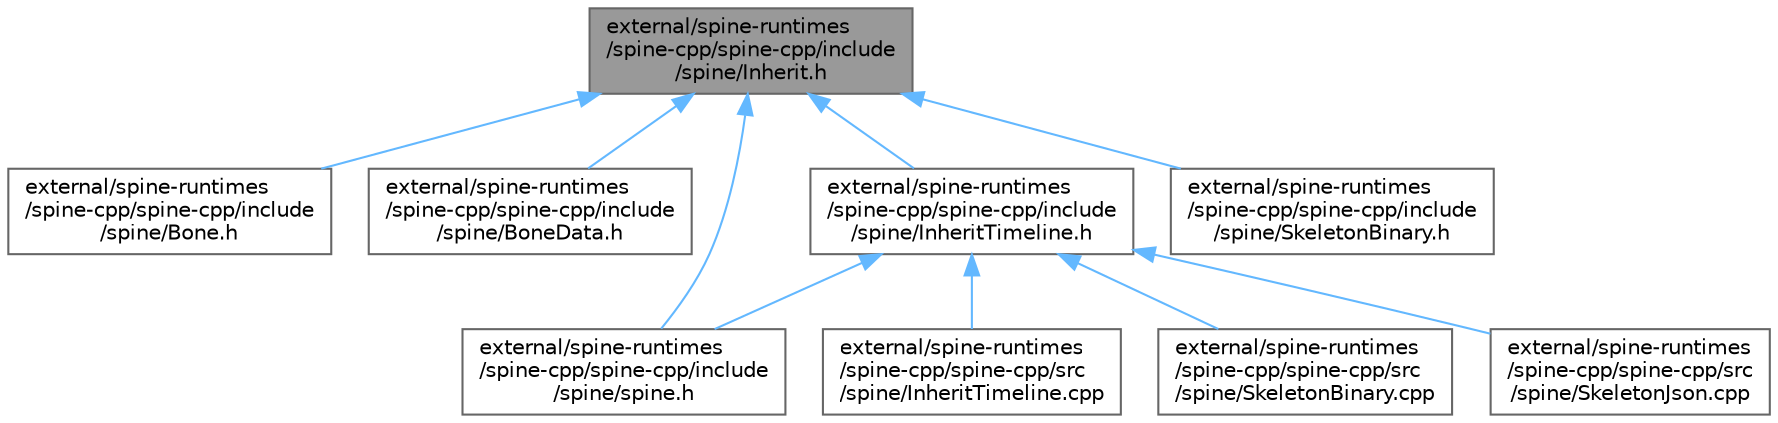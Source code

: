 digraph "external/spine-runtimes/spine-cpp/spine-cpp/include/spine/Inherit.h"
{
 // LATEX_PDF_SIZE
  bgcolor="transparent";
  edge [fontname=Helvetica,fontsize=10,labelfontname=Helvetica,labelfontsize=10];
  node [fontname=Helvetica,fontsize=10,shape=box,height=0.2,width=0.4];
  Node1 [id="Node000001",label="external/spine-runtimes\l/spine-cpp/spine-cpp/include\l/spine/Inherit.h",height=0.2,width=0.4,color="gray40", fillcolor="grey60", style="filled", fontcolor="black",tooltip=" "];
  Node1 -> Node2 [id="edge10_Node000001_Node000002",dir="back",color="steelblue1",style="solid",tooltip=" "];
  Node2 [id="Node000002",label="external/spine-runtimes\l/spine-cpp/spine-cpp/include\l/spine/Bone.h",height=0.2,width=0.4,color="grey40", fillcolor="white", style="filled",URL="$p_2spine-cpp_2include_2spine_2_bone_8h.html",tooltip=" "];
  Node1 -> Node3 [id="edge11_Node000001_Node000003",dir="back",color="steelblue1",style="solid",tooltip=" "];
  Node3 [id="Node000003",label="external/spine-runtimes\l/spine-cpp/spine-cpp/include\l/spine/BoneData.h",height=0.2,width=0.4,color="grey40", fillcolor="white", style="filled",URL="$p_2spine-cpp_2include_2spine_2_bone_data_8h.html",tooltip=" "];
  Node1 -> Node4 [id="edge12_Node000001_Node000004",dir="back",color="steelblue1",style="solid",tooltip=" "];
  Node4 [id="Node000004",label="external/spine-runtimes\l/spine-cpp/spine-cpp/include\l/spine/InheritTimeline.h",height=0.2,width=0.4,color="grey40", fillcolor="white", style="filled",URL="$_inherit_timeline_8h.html",tooltip=" "];
  Node4 -> Node5 [id="edge13_Node000004_Node000005",dir="back",color="steelblue1",style="solid",tooltip=" "];
  Node5 [id="Node000005",label="external/spine-runtimes\l/spine-cpp/spine-cpp/include\l/spine/spine.h",height=0.2,width=0.4,color="grey40", fillcolor="white", style="filled",URL="$p_2spine-cpp_2include_2spine_2spine_8h.html",tooltip=" "];
  Node4 -> Node6 [id="edge14_Node000004_Node000006",dir="back",color="steelblue1",style="solid",tooltip=" "];
  Node6 [id="Node000006",label="external/spine-runtimes\l/spine-cpp/spine-cpp/src\l/spine/InheritTimeline.cpp",height=0.2,width=0.4,color="grey40", fillcolor="white", style="filled",URL="$_inherit_timeline_8cpp.html",tooltip=" "];
  Node4 -> Node7 [id="edge15_Node000004_Node000007",dir="back",color="steelblue1",style="solid",tooltip=" "];
  Node7 [id="Node000007",label="external/spine-runtimes\l/spine-cpp/spine-cpp/src\l/spine/SkeletonBinary.cpp",height=0.2,width=0.4,color="grey40", fillcolor="white", style="filled",URL="$_skeleton_binary_8cpp.html",tooltip=" "];
  Node4 -> Node8 [id="edge16_Node000004_Node000008",dir="back",color="steelblue1",style="solid",tooltip=" "];
  Node8 [id="Node000008",label="external/spine-runtimes\l/spine-cpp/spine-cpp/src\l/spine/SkeletonJson.cpp",height=0.2,width=0.4,color="grey40", fillcolor="white", style="filled",URL="$_skeleton_json_8cpp.html",tooltip=" "];
  Node1 -> Node9 [id="edge17_Node000001_Node000009",dir="back",color="steelblue1",style="solid",tooltip=" "];
  Node9 [id="Node000009",label="external/spine-runtimes\l/spine-cpp/spine-cpp/include\l/spine/SkeletonBinary.h",height=0.2,width=0.4,color="grey40", fillcolor="white", style="filled",URL="$p_2spine-cpp_2include_2spine_2_skeleton_binary_8h.html",tooltip=" "];
  Node1 -> Node5 [id="edge18_Node000001_Node000005",dir="back",color="steelblue1",style="solid",tooltip=" "];
}
